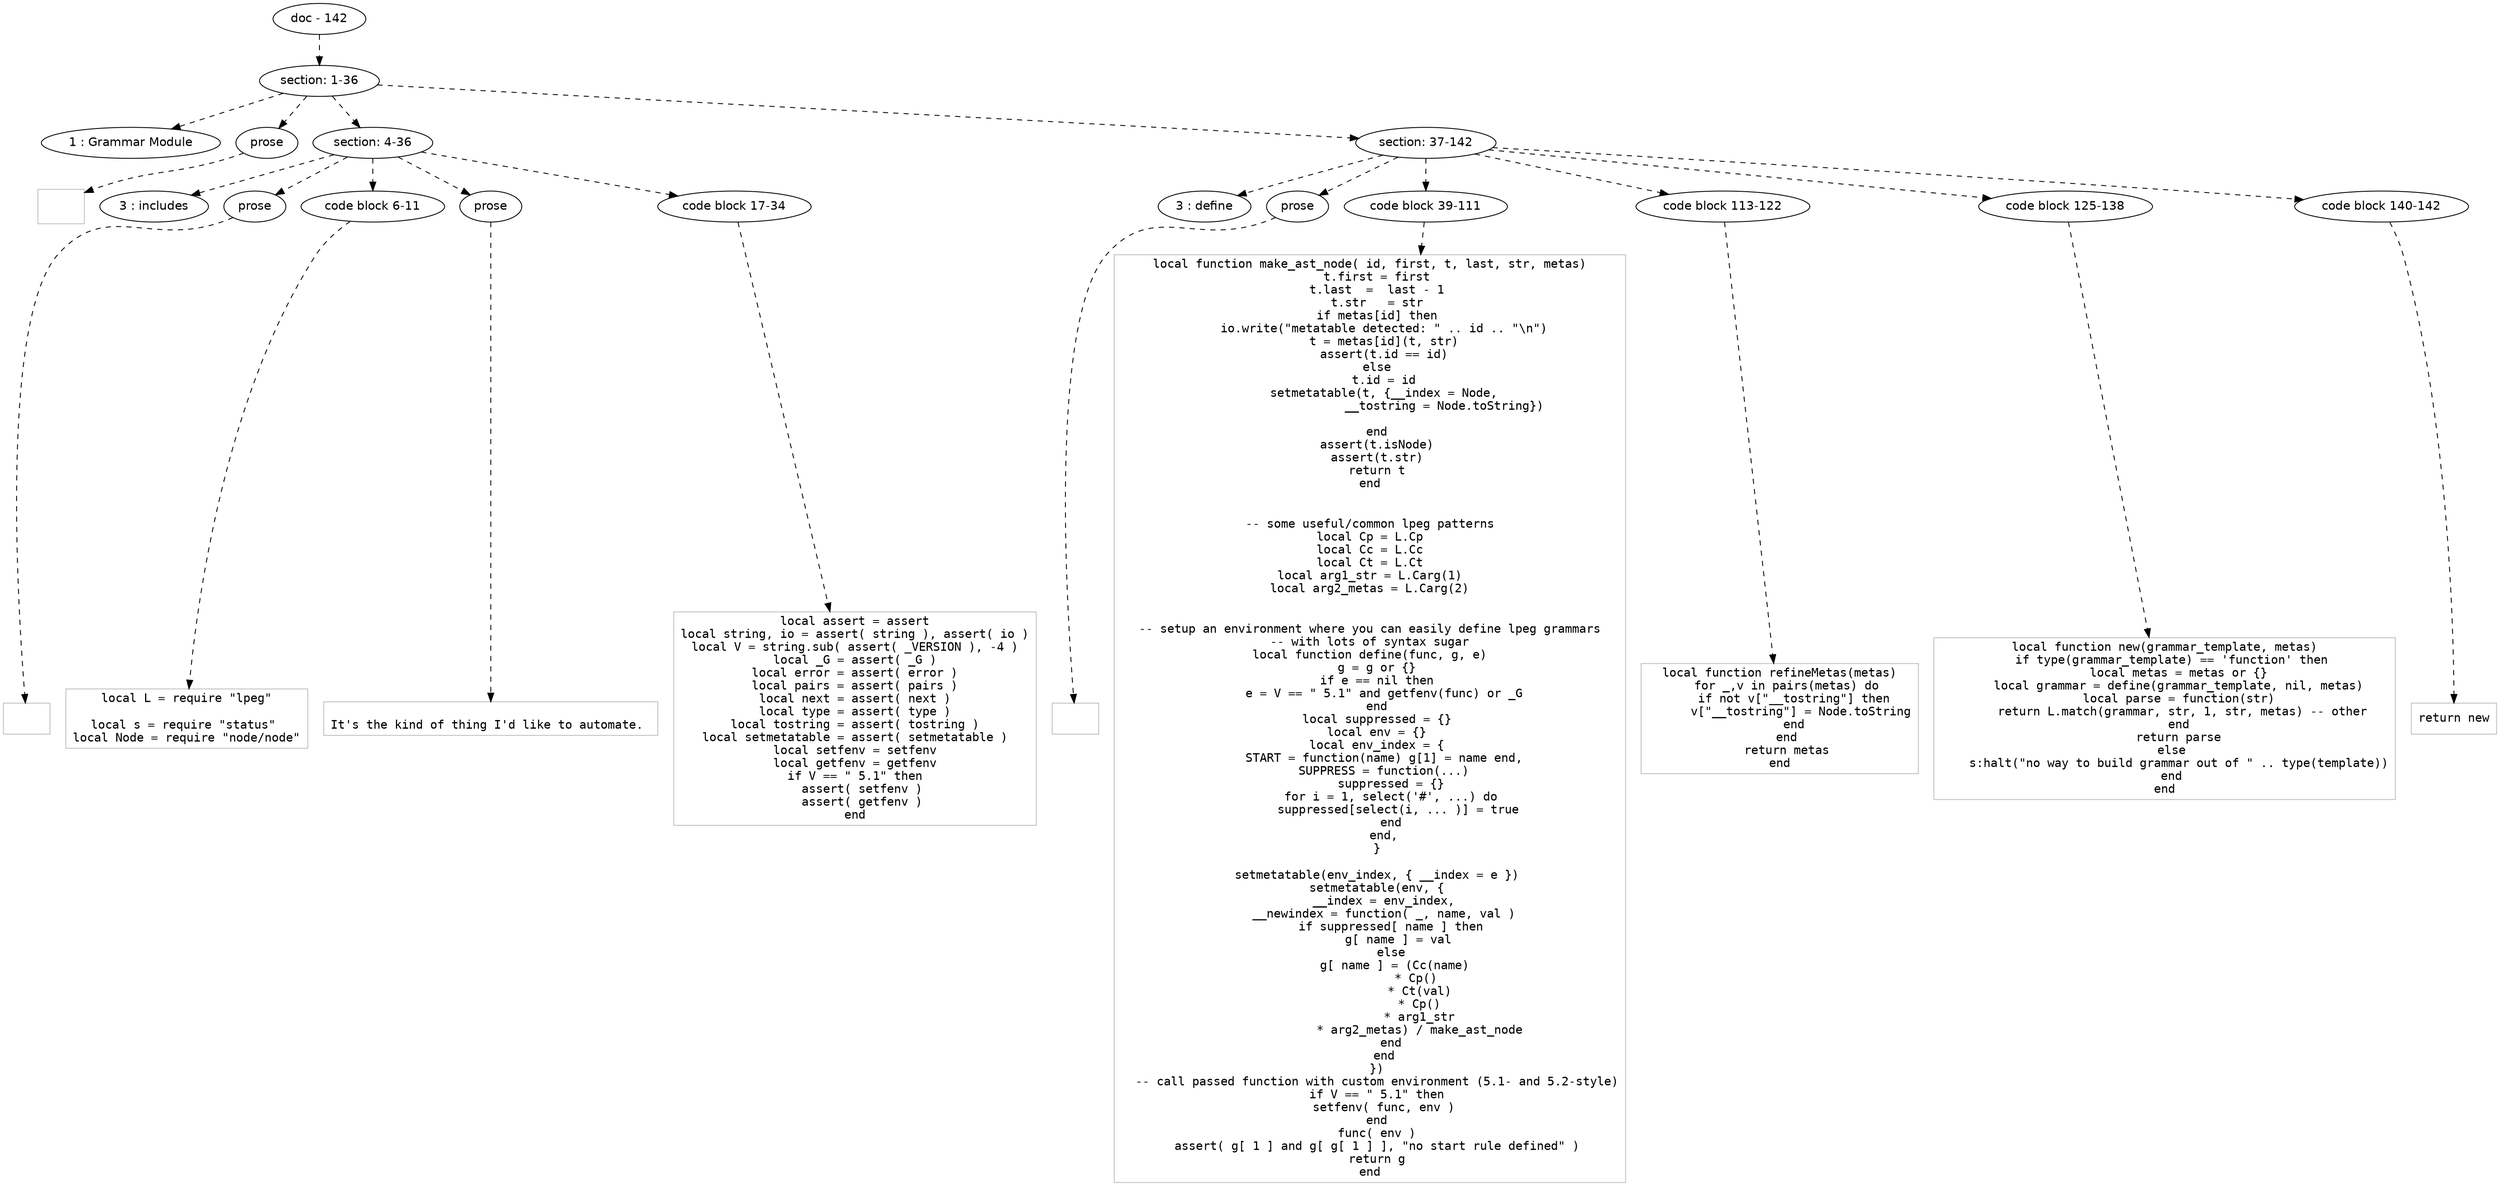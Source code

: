digraph hierarchy {

node [fontname=Helvetica]
edge [style=dashed]

doc_0 [label="doc - 142"]


doc_0 -> { section_1}
{rank=same; section_1}

section_1 [label="section: 1-36"]


section_1 -> { header_2 prose_3 section_4 section_5}
{rank=same; header_2 prose_3 section_4 section_5}

header_2 [label="1 : Grammar Module"]

prose_3 [label="prose"]

section_4 [label="section: 4-36"]

section_5 [label="section: 37-142"]


prose_3 -> leaf_6
leaf_6  [color=Gray,shape=rectangle,fontname=Inconsolata,label="

"]
section_4 -> { header_7 prose_8 codeblock_9 prose_10 codeblock_11}
{rank=same; header_7 prose_8 codeblock_9 prose_10 codeblock_11}

header_7 [label="3 : includes"]

prose_8 [label="prose"]

codeblock_9 [label="code block 6-11"]

prose_10 [label="prose"]

codeblock_11 [label="code block 17-34"]


prose_8 -> leaf_12
leaf_12  [color=Gray,shape=rectangle,fontname=Inconsolata,label="
"]
codeblock_9 -> leaf_13
leaf_13  [color=Gray,shape=rectangle,fontname=Inconsolata,label="local L = require \"lpeg\"

local s = require \"status\" 
local Node = require \"node/node\""]
prose_10 -> leaf_14
leaf_14  [color=Gray,shape=rectangle,fontname=Inconsolata,label="
It's the kind of thing I'd like to automate. 
"]
codeblock_11 -> leaf_15
leaf_15  [color=Gray,shape=rectangle,fontname=Inconsolata,label="local assert = assert
local string, io = assert( string ), assert( io )
local V = string.sub( assert( _VERSION ), -4 )
local _G = assert( _G )
local error = assert( error )
local pairs = assert( pairs )
local next = assert( next )
local type = assert( type )
local tostring = assert( tostring )
local setmetatable = assert( setmetatable )
local setfenv = setfenv
local getfenv = getfenv
if V == \" 5.1\" then
  assert( setfenv )
  assert( getfenv )
end"]
section_5 -> { header_16 prose_17 codeblock_18 codeblock_19 codeblock_20 codeblock_21}
{rank=same; header_16 prose_17 codeblock_18 codeblock_19 codeblock_20 codeblock_21}

header_16 [label="3 : define"]

prose_17 [label="prose"]

codeblock_18 [label="code block 39-111"]

codeblock_19 [label="code block 113-122"]

codeblock_20 [label="code block 125-138"]

codeblock_21 [label="code block 140-142"]


prose_17 -> leaf_22
leaf_22  [color=Gray,shape=rectangle,fontname=Inconsolata,label="
"]
codeblock_18 -> leaf_23
leaf_23  [color=Gray,shape=rectangle,fontname=Inconsolata,label="local function make_ast_node( id, first, t, last, str, metas)
  t.first = first
  t.last  =  last - 1
  t.str   = str
  if metas[id] then
    io.write(\"metatable detected: \" .. id .. \"\\n\")
    t = metas[id](t, str)
    assert(t.id == id)
  else
    t.id = id
    setmetatable(t, {__index = Node,
                     __tostring = Node.toString})
    
  end
  assert(t.isNode)
  assert(t.str)
  return t
end


-- some useful/common lpeg patterns
local Cp = L.Cp
local Cc = L.Cc
local Ct = L.Ct
local arg1_str = L.Carg(1)
local arg2_metas = L.Carg(2)


-- setup an environment where you can easily define lpeg grammars
-- with lots of syntax sugar
local function define(func, g, e)
  g = g or {}
  if e == nil then
    e = V == \" 5.1\" and getfenv(func) or _G
  end
  local suppressed = {}
  local env = {}
  local env_index = {
    START = function(name) g[1] = name end,
    SUPPRESS = function(...)
      suppressed = {}
      for i = 1, select('#', ...) do
        suppressed[select(i, ... )] = true
      end
    end,
  }

  setmetatable(env_index, { __index = e })
  setmetatable(env, {
    __index = env_index,
    __newindex = function( _, name, val )
      if suppressed[ name ] then
        g[ name ] = val
      else
        g[ name ] = (Cc(name) 
              * Cp() 
              * Ct(val)
              * Cp()
              * arg1_str
              * arg2_metas) / make_ast_node
      end
    end
  })
  -- call passed function with custom environment (5.1- and 5.2-style)
  if V == \" 5.1\" then
    setfenv( func, env )
  end
  func( env )
  assert( g[ 1 ] and g[ g[ 1 ] ], \"no start rule defined\" )
  return g
end"]
codeblock_19 -> leaf_24
leaf_24  [color=Gray,shape=rectangle,fontname=Inconsolata,label="local function refineMetas(metas)
  for _,v in pairs(metas) do
    if not v[\"__tostring\"] then
      v[\"__tostring\"] = Node.toString
    end
  end
  return metas
end"]
codeblock_20 -> leaf_25
leaf_25  [color=Gray,shape=rectangle,fontname=Inconsolata,label="local function new(grammar_template, metas)
  if type(grammar_template) == 'function' then
    local metas = metas or {}
    local grammar = define(grammar_template, nil, metas)
    local parse = function(str)
      return L.match(grammar, str, 1, str, metas) -- other 
    end
    return parse
  else
    s:halt(\"no way to build grammar out of \" .. type(template))
  end
end"]
codeblock_21 -> leaf_26
leaf_26  [color=Gray,shape=rectangle,fontname=Inconsolata,label="return new"]

}

